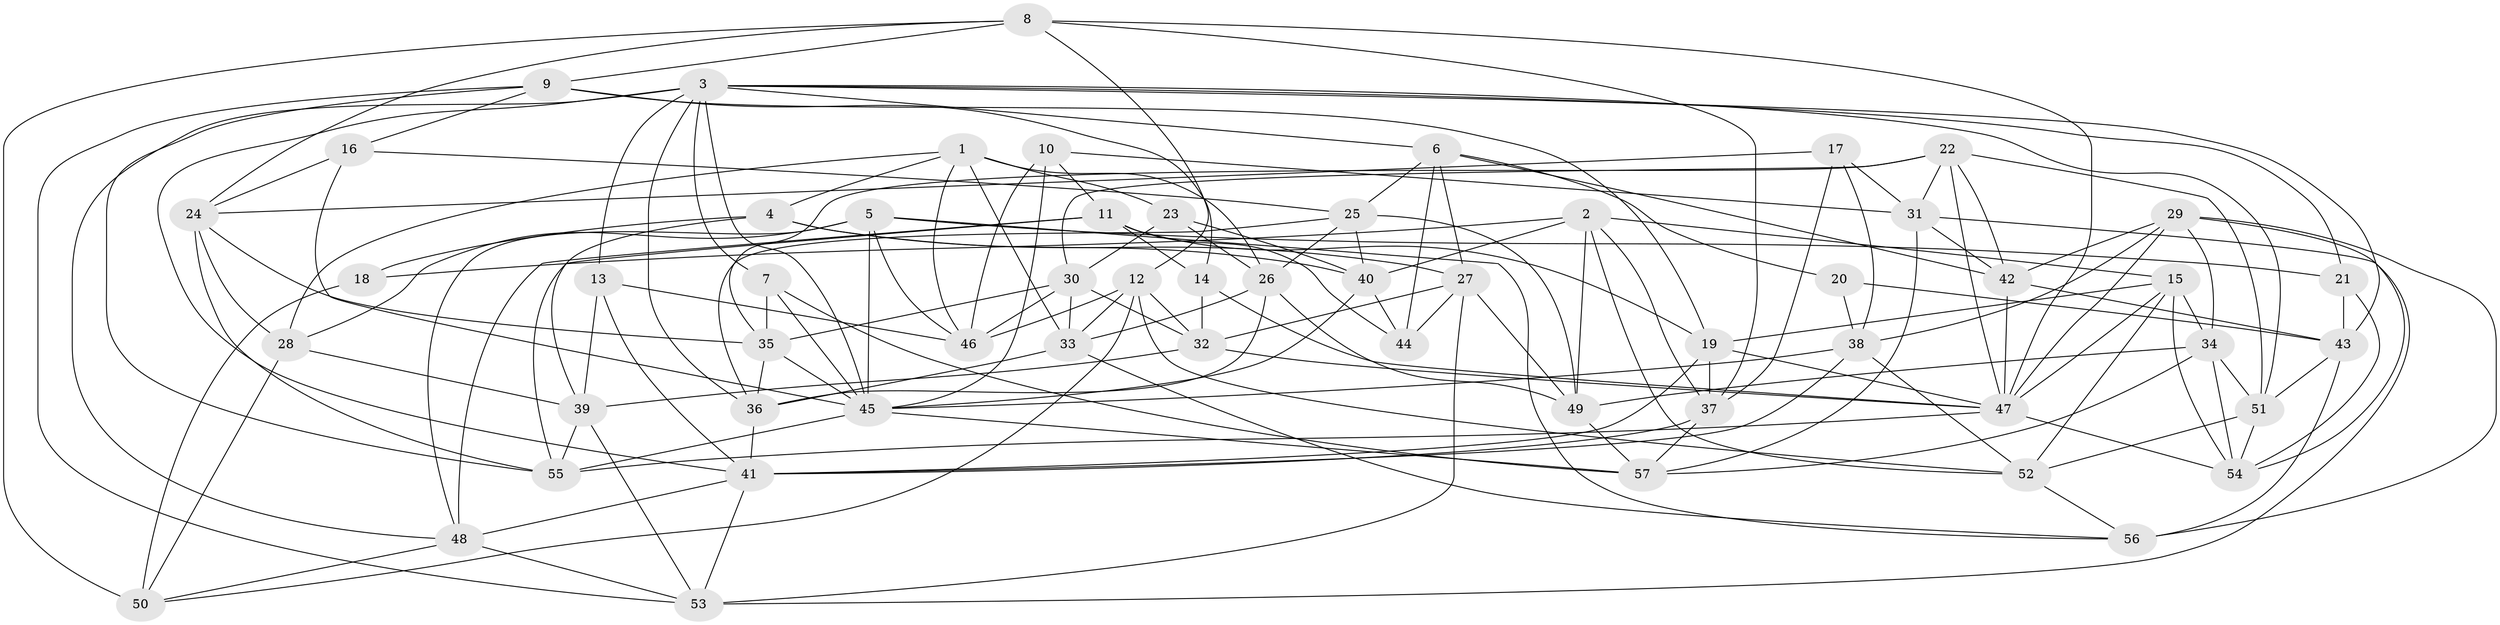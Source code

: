 // original degree distribution, {4: 1.0}
// Generated by graph-tools (version 1.1) at 2025/50/03/09/25 03:50:52]
// undirected, 57 vertices, 164 edges
graph export_dot {
graph [start="1"]
  node [color=gray90,style=filled];
  1;
  2;
  3;
  4;
  5;
  6;
  7;
  8;
  9;
  10;
  11;
  12;
  13;
  14;
  15;
  16;
  17;
  18;
  19;
  20;
  21;
  22;
  23;
  24;
  25;
  26;
  27;
  28;
  29;
  30;
  31;
  32;
  33;
  34;
  35;
  36;
  37;
  38;
  39;
  40;
  41;
  42;
  43;
  44;
  45;
  46;
  47;
  48;
  49;
  50;
  51;
  52;
  53;
  54;
  55;
  56;
  57;
  1 -- 4 [weight=1.0];
  1 -- 23 [weight=1.0];
  1 -- 26 [weight=1.0];
  1 -- 28 [weight=1.0];
  1 -- 33 [weight=1.0];
  1 -- 46 [weight=1.0];
  2 -- 15 [weight=1.0];
  2 -- 18 [weight=1.0];
  2 -- 37 [weight=1.0];
  2 -- 40 [weight=1.0];
  2 -- 49 [weight=1.0];
  2 -- 52 [weight=1.0];
  3 -- 6 [weight=1.0];
  3 -- 7 [weight=1.0];
  3 -- 13 [weight=1.0];
  3 -- 21 [weight=1.0];
  3 -- 36 [weight=1.0];
  3 -- 41 [weight=1.0];
  3 -- 43 [weight=1.0];
  3 -- 45 [weight=1.0];
  3 -- 48 [weight=1.0];
  3 -- 51 [weight=1.0];
  4 -- 18 [weight=2.0];
  4 -- 27 [weight=1.0];
  4 -- 39 [weight=1.0];
  4 -- 40 [weight=1.0];
  5 -- 21 [weight=1.0];
  5 -- 28 [weight=1.0];
  5 -- 45 [weight=1.0];
  5 -- 46 [weight=1.0];
  5 -- 48 [weight=1.0];
  5 -- 56 [weight=1.0];
  6 -- 20 [weight=1.0];
  6 -- 25 [weight=1.0];
  6 -- 27 [weight=1.0];
  6 -- 42 [weight=1.0];
  6 -- 44 [weight=1.0];
  7 -- 35 [weight=1.0];
  7 -- 45 [weight=1.0];
  7 -- 57 [weight=1.0];
  8 -- 9 [weight=1.0];
  8 -- 12 [weight=1.0];
  8 -- 24 [weight=1.0];
  8 -- 37 [weight=1.0];
  8 -- 47 [weight=1.0];
  8 -- 50 [weight=1.0];
  9 -- 14 [weight=1.0];
  9 -- 16 [weight=1.0];
  9 -- 19 [weight=1.0];
  9 -- 53 [weight=1.0];
  9 -- 55 [weight=1.0];
  10 -- 11 [weight=1.0];
  10 -- 31 [weight=1.0];
  10 -- 45 [weight=1.0];
  10 -- 46 [weight=1.0];
  11 -- 14 [weight=1.0];
  11 -- 19 [weight=1.0];
  11 -- 44 [weight=1.0];
  11 -- 48 [weight=1.0];
  11 -- 55 [weight=1.0];
  12 -- 32 [weight=1.0];
  12 -- 33 [weight=1.0];
  12 -- 46 [weight=1.0];
  12 -- 50 [weight=1.0];
  12 -- 52 [weight=1.0];
  13 -- 39 [weight=1.0];
  13 -- 41 [weight=1.0];
  13 -- 46 [weight=1.0];
  14 -- 32 [weight=1.0];
  14 -- 47 [weight=1.0];
  15 -- 19 [weight=1.0];
  15 -- 34 [weight=1.0];
  15 -- 47 [weight=1.0];
  15 -- 52 [weight=1.0];
  15 -- 54 [weight=1.0];
  16 -- 24 [weight=1.0];
  16 -- 25 [weight=1.0];
  16 -- 45 [weight=1.0];
  17 -- 24 [weight=1.0];
  17 -- 31 [weight=1.0];
  17 -- 37 [weight=1.0];
  17 -- 38 [weight=1.0];
  18 -- 50 [weight=1.0];
  19 -- 37 [weight=1.0];
  19 -- 41 [weight=1.0];
  19 -- 47 [weight=1.0];
  20 -- 38 [weight=1.0];
  20 -- 43 [weight=2.0];
  21 -- 43 [weight=1.0];
  21 -- 54 [weight=1.0];
  22 -- 30 [weight=1.0];
  22 -- 31 [weight=1.0];
  22 -- 35 [weight=1.0];
  22 -- 42 [weight=1.0];
  22 -- 47 [weight=1.0];
  22 -- 51 [weight=1.0];
  23 -- 26 [weight=1.0];
  23 -- 30 [weight=1.0];
  23 -- 40 [weight=1.0];
  24 -- 28 [weight=1.0];
  24 -- 35 [weight=1.0];
  24 -- 55 [weight=1.0];
  25 -- 26 [weight=1.0];
  25 -- 36 [weight=1.0];
  25 -- 40 [weight=1.0];
  25 -- 49 [weight=1.0];
  26 -- 33 [weight=1.0];
  26 -- 36 [weight=1.0];
  26 -- 49 [weight=1.0];
  27 -- 32 [weight=1.0];
  27 -- 44 [weight=1.0];
  27 -- 49 [weight=1.0];
  27 -- 53 [weight=1.0];
  28 -- 39 [weight=1.0];
  28 -- 50 [weight=2.0];
  29 -- 34 [weight=1.0];
  29 -- 38 [weight=1.0];
  29 -- 42 [weight=1.0];
  29 -- 47 [weight=1.0];
  29 -- 54 [weight=1.0];
  29 -- 56 [weight=1.0];
  30 -- 32 [weight=1.0];
  30 -- 33 [weight=1.0];
  30 -- 35 [weight=1.0];
  30 -- 46 [weight=1.0];
  31 -- 42 [weight=1.0];
  31 -- 53 [weight=1.0];
  31 -- 57 [weight=1.0];
  32 -- 39 [weight=1.0];
  32 -- 47 [weight=1.0];
  33 -- 36 [weight=1.0];
  33 -- 56 [weight=1.0];
  34 -- 49 [weight=1.0];
  34 -- 51 [weight=1.0];
  34 -- 54 [weight=1.0];
  34 -- 57 [weight=1.0];
  35 -- 36 [weight=1.0];
  35 -- 45 [weight=1.0];
  36 -- 41 [weight=1.0];
  37 -- 41 [weight=1.0];
  37 -- 57 [weight=1.0];
  38 -- 41 [weight=1.0];
  38 -- 45 [weight=1.0];
  38 -- 52 [weight=1.0];
  39 -- 53 [weight=1.0];
  39 -- 55 [weight=1.0];
  40 -- 44 [weight=1.0];
  40 -- 45 [weight=1.0];
  41 -- 48 [weight=1.0];
  41 -- 53 [weight=1.0];
  42 -- 43 [weight=1.0];
  42 -- 47 [weight=1.0];
  43 -- 51 [weight=1.0];
  43 -- 56 [weight=2.0];
  45 -- 55 [weight=1.0];
  45 -- 57 [weight=1.0];
  47 -- 54 [weight=1.0];
  47 -- 55 [weight=1.0];
  48 -- 50 [weight=1.0];
  48 -- 53 [weight=1.0];
  49 -- 57 [weight=1.0];
  51 -- 52 [weight=1.0];
  51 -- 54 [weight=1.0];
  52 -- 56 [weight=1.0];
}
